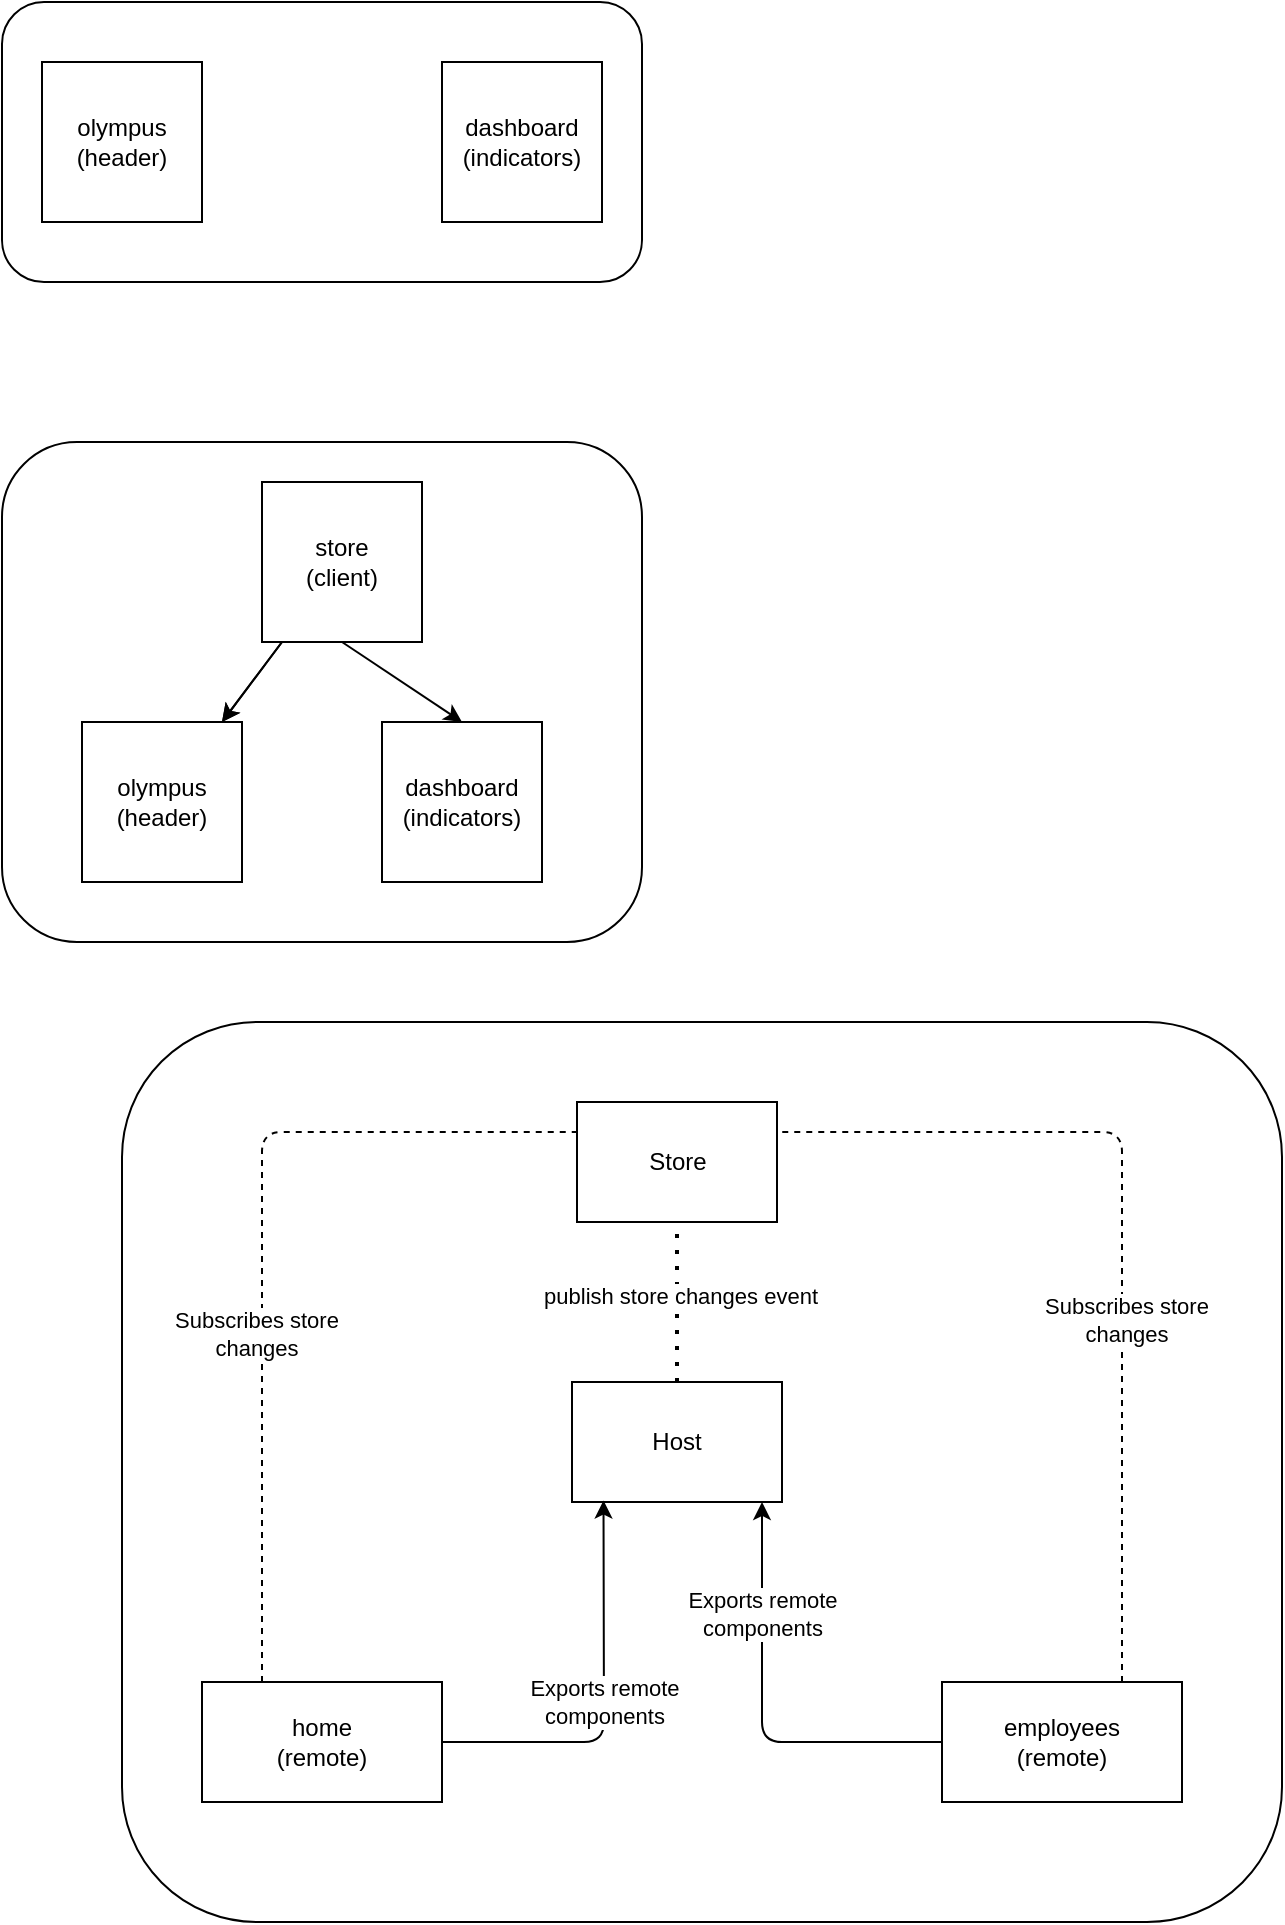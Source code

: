 <mxfile>
    <diagram id="gOH55azfy0SmTNyjanaK" name="Page-1">
        <mxGraphModel dx="837" dy="637" grid="1" gridSize="10" guides="1" tooltips="1" connect="1" arrows="1" fold="1" page="1" pageScale="1" pageWidth="850" pageHeight="1100" math="0" shadow="0">
            <root>
                <mxCell id="0"/>
                <mxCell id="1" parent="0"/>
                <mxCell id="13" value="" style="rounded=1;whiteSpace=wrap;html=1;" vertex="1" parent="1">
                    <mxGeometry x="100" y="540" width="580" height="450" as="geometry"/>
                </mxCell>
                <mxCell id="6" value="" style="rounded=1;whiteSpace=wrap;html=1;" parent="1" vertex="1">
                    <mxGeometry x="40" y="250" width="320" height="250" as="geometry"/>
                </mxCell>
                <mxCell id="5" value="" style="rounded=1;whiteSpace=wrap;html=1;" parent="1" vertex="1">
                    <mxGeometry x="40" y="30" width="320" height="140" as="geometry"/>
                </mxCell>
                <mxCell id="2" value="olympus&lt;br&gt;(header)" style="whiteSpace=wrap;html=1;aspect=fixed;" parent="1" vertex="1">
                    <mxGeometry x="80" y="390" width="80" height="80" as="geometry"/>
                </mxCell>
                <mxCell id="3" value="dashboard&lt;br&gt;(indicators)" style="whiteSpace=wrap;html=1;aspect=fixed;" parent="1" vertex="1">
                    <mxGeometry x="260" y="60" width="80" height="80" as="geometry"/>
                </mxCell>
                <mxCell id="7" value="olympus&lt;br&gt;(header)" style="whiteSpace=wrap;html=1;aspect=fixed;" parent="1" vertex="1">
                    <mxGeometry x="60" y="60" width="80" height="80" as="geometry"/>
                </mxCell>
                <mxCell id="8" value="dashboard&lt;br&gt;(indicators)" style="whiteSpace=wrap;html=1;aspect=fixed;" parent="1" vertex="1">
                    <mxGeometry x="230" y="390" width="80" height="80" as="geometry"/>
                </mxCell>
                <mxCell id="10" value="" style="edgeStyle=none;html=1;" parent="1" source="9" target="2" edge="1">
                    <mxGeometry relative="1" as="geometry"/>
                </mxCell>
                <mxCell id="11" value="" style="edgeStyle=none;html=1;" parent="1" source="9" target="2" edge="1">
                    <mxGeometry relative="1" as="geometry"/>
                </mxCell>
                <mxCell id="12" style="edgeStyle=none;html=1;exitX=0.5;exitY=1;exitDx=0;exitDy=0;entryX=0.5;entryY=0;entryDx=0;entryDy=0;" parent="1" source="9" target="8" edge="1">
                    <mxGeometry relative="1" as="geometry"/>
                </mxCell>
                <mxCell id="9" value="store&lt;br&gt;(client)" style="whiteSpace=wrap;html=1;aspect=fixed;" parent="1" vertex="1">
                    <mxGeometry x="170" y="270" width="80" height="80" as="geometry"/>
                </mxCell>
                <mxCell id="14" value="Store" style="rounded=0;whiteSpace=wrap;html=1;" vertex="1" parent="1">
                    <mxGeometry x="327.5" y="580" width="100" height="60" as="geometry"/>
                </mxCell>
                <mxCell id="15" value="Host" style="rounded=0;whiteSpace=wrap;html=1;" vertex="1" parent="1">
                    <mxGeometry x="325" y="720" width="105" height="60" as="geometry"/>
                </mxCell>
                <mxCell id="30" value="Exports remote&lt;br&gt;components" style="edgeStyle=none;html=1;entryX=0.15;entryY=0.988;entryDx=0;entryDy=0;entryPerimeter=0;" edge="1" parent="1" source="16" target="15">
                    <mxGeometry relative="1" as="geometry">
                        <Array as="points">
                            <mxPoint x="341" y="900"/>
                        </Array>
                    </mxGeometry>
                </mxCell>
                <mxCell id="16" value="home&lt;br&gt;(remote)" style="rounded=0;whiteSpace=wrap;html=1;" vertex="1" parent="1">
                    <mxGeometry x="140" y="870" width="120" height="60" as="geometry"/>
                </mxCell>
                <mxCell id="31" value="" style="edgeStyle=none;html=1;" edge="1" parent="1">
                    <mxGeometry relative="1" as="geometry">
                        <mxPoint x="518" y="900.0" as="sourcePoint"/>
                        <mxPoint x="420" y="780" as="targetPoint"/>
                        <Array as="points">
                            <mxPoint x="420" y="900"/>
                        </Array>
                    </mxGeometry>
                </mxCell>
                <mxCell id="35" value="Exports remote&lt;br&gt;components&lt;br&gt;" style="edgeLabel;html=1;align=center;verticalAlign=middle;resizable=0;points=[];" vertex="1" connectable="0" parent="31">
                    <mxGeometry x="0.493" relative="1" as="geometry">
                        <mxPoint as="offset"/>
                    </mxGeometry>
                </mxCell>
                <mxCell id="17" value="employees&lt;br&gt;(remote)" style="rounded=0;whiteSpace=wrap;html=1;" vertex="1" parent="1">
                    <mxGeometry x="510" y="870" width="120" height="60" as="geometry"/>
                </mxCell>
                <mxCell id="21" value="" style="endArrow=none;dashed=1;html=1;exitX=0.75;exitY=0;exitDx=0;exitDy=0;entryX=1;entryY=0.25;entryDx=0;entryDy=0;" edge="1" parent="1" source="17" target="14">
                    <mxGeometry width="50" height="50" relative="1" as="geometry">
                        <mxPoint x="400" y="680" as="sourcePoint"/>
                        <mxPoint x="450" y="640" as="targetPoint"/>
                        <Array as="points">
                            <mxPoint x="600" y="595"/>
                        </Array>
                    </mxGeometry>
                </mxCell>
                <mxCell id="34" value="Subscribes store&lt;br&gt;changes" style="edgeLabel;html=1;align=center;verticalAlign=middle;resizable=0;points=[];" vertex="1" connectable="0" parent="21">
                    <mxGeometry x="-0.192" y="-2" relative="1" as="geometry">
                        <mxPoint as="offset"/>
                    </mxGeometry>
                </mxCell>
                <mxCell id="22" value="" style="endArrow=none;dashed=1;html=1;exitX=0.25;exitY=0;exitDx=0;exitDy=0;entryX=0;entryY=0.25;entryDx=0;entryDy=0;" edge="1" parent="1" source="16" target="14">
                    <mxGeometry width="50" height="50" relative="1" as="geometry">
                        <mxPoint x="300" y="770" as="sourcePoint"/>
                        <mxPoint x="230" y="595" as="targetPoint"/>
                        <Array as="points">
                            <mxPoint x="170" y="595"/>
                        </Array>
                    </mxGeometry>
                </mxCell>
                <mxCell id="33" value="Subscribes store &lt;br&gt;changes" style="edgeLabel;html=1;align=center;verticalAlign=middle;resizable=0;points=[];" vertex="1" connectable="0" parent="22">
                    <mxGeometry x="-0.195" y="3" relative="1" as="geometry">
                        <mxPoint as="offset"/>
                    </mxGeometry>
                </mxCell>
                <mxCell id="29" value="" style="endArrow=none;dashed=1;html=1;dashPattern=1 3;strokeWidth=2;entryX=0.5;entryY=1;entryDx=0;entryDy=0;exitX=0.5;exitY=0;exitDx=0;exitDy=0;" edge="1" parent="1" source="15" target="14">
                    <mxGeometry width="50" height="50" relative="1" as="geometry">
                        <mxPoint x="440" y="730" as="sourcePoint"/>
                        <mxPoint x="490" y="680" as="targetPoint"/>
                    </mxGeometry>
                </mxCell>
                <mxCell id="32" value="publish store changes event" style="edgeLabel;html=1;align=center;verticalAlign=middle;resizable=0;points=[];" vertex="1" connectable="0" parent="29">
                    <mxGeometry x="0.073" y="-1" relative="1" as="geometry">
                        <mxPoint as="offset"/>
                    </mxGeometry>
                </mxCell>
            </root>
        </mxGraphModel>
    </diagram>
</mxfile>